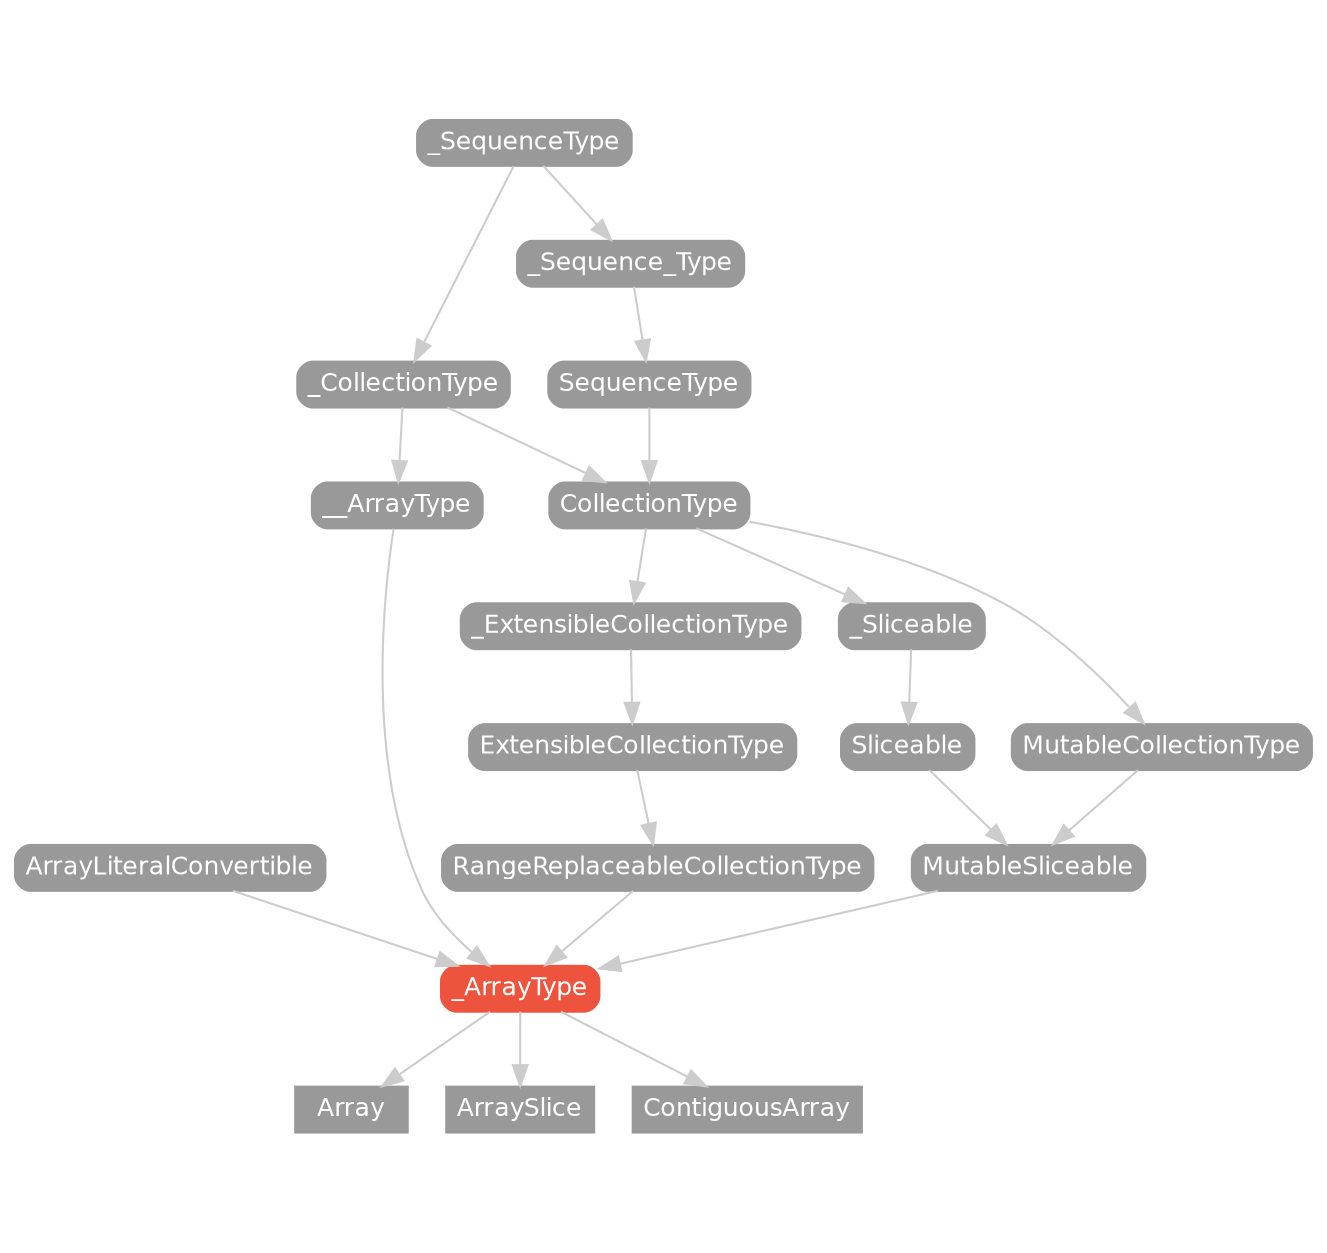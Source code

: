 strict digraph "_ArrayType - Type Hierarchy - SwiftDoc.org" {
    pad="0.1,0.8"
    node [shape=box, style="filled,rounded", color="#999999", fillcolor="#999999", fontcolor=white, fontname=Helvetica, fontnames="Helvetica,sansserif", fontsize=12, margin="0.07,0.05", height="0.3"]
    edge [color="#cccccc"]
    "Array" [URL="/type/Array/hierarchy/", style=filled]
    "ArrayLiteralConvertible" [URL="/protocol/ArrayLiteralConvertible/hierarchy/"]
    "ArraySlice" [URL="/type/ArraySlice/hierarchy/", style=filled]
    "CollectionType" [URL="/protocol/CollectionType/hierarchy/"]
    "ContiguousArray" [URL="/type/ContiguousArray/hierarchy/", style=filled]
    "ExtensibleCollectionType" [URL="/protocol/ExtensibleCollectionType/hierarchy/"]
    "MutableCollectionType" [URL="/protocol/MutableCollectionType/hierarchy/"]
    "MutableSliceable" [URL="/protocol/MutableSliceable/hierarchy/"]
    "RangeReplaceableCollectionType" [URL="/protocol/RangeReplaceableCollectionType/hierarchy/"]
    "SequenceType" [URL="/protocol/SequenceType/hierarchy/"]
    "Sliceable" [URL="/protocol/Sliceable/hierarchy/"]
    "_ArrayType" [URL="/protocol/_ArrayType/", style="filled,rounded", fillcolor="#ee543d", color="#ee543d"]
    "_CollectionType" [URL="/protocol/_CollectionType/hierarchy/"]
    "_ExtensibleCollectionType" [URL="/protocol/_ExtensibleCollectionType/hierarchy/"]
    "_SequenceType" [URL="/protocol/_SequenceType/hierarchy/"]
    "_Sequence_Type" [URL="/protocol/_Sequence_Type/hierarchy/"]
    "_Sliceable" [URL="/protocol/_Sliceable/hierarchy/"]
    "__ArrayType" [URL="/protocol/__ArrayType/hierarchy/"]    "_ArrayType" -> "Array"
    "_ArrayType" -> "ArraySlice"
    "_ArrayType" -> "ContiguousArray"
    "__ArrayType" -> "_ArrayType"
    "RangeReplaceableCollectionType" -> "_ArrayType"
    "MutableSliceable" -> "_ArrayType"
    "ArrayLiteralConvertible" -> "_ArrayType"
    "_CollectionType" -> "__ArrayType"
    "_SequenceType" -> "_CollectionType"
    "ExtensibleCollectionType" -> "RangeReplaceableCollectionType"
    "_ExtensibleCollectionType" -> "ExtensibleCollectionType"
    "CollectionType" -> "_ExtensibleCollectionType"
    "_CollectionType" -> "CollectionType"
    "SequenceType" -> "CollectionType"
    "_SequenceType" -> "_CollectionType"
    "_Sequence_Type" -> "SequenceType"
    "_SequenceType" -> "_Sequence_Type"
    "Sliceable" -> "MutableSliceable"
    "MutableCollectionType" -> "MutableSliceable"
    "_Sliceable" -> "Sliceable"
    "CollectionType" -> "_Sliceable"
    "_CollectionType" -> "CollectionType"
    "SequenceType" -> "CollectionType"
    "_SequenceType" -> "_CollectionType"
    "_Sequence_Type" -> "SequenceType"
    "_SequenceType" -> "_Sequence_Type"
    "CollectionType" -> "MutableCollectionType"
    "_CollectionType" -> "CollectionType"
    "SequenceType" -> "CollectionType"
    "_SequenceType" -> "_CollectionType"
    "_Sequence_Type" -> "SequenceType"
    "_SequenceType" -> "_Sequence_Type"
    subgraph Types {
        rank = max; "Array"; "ArraySlice"; "ContiguousArray";
    }
}
